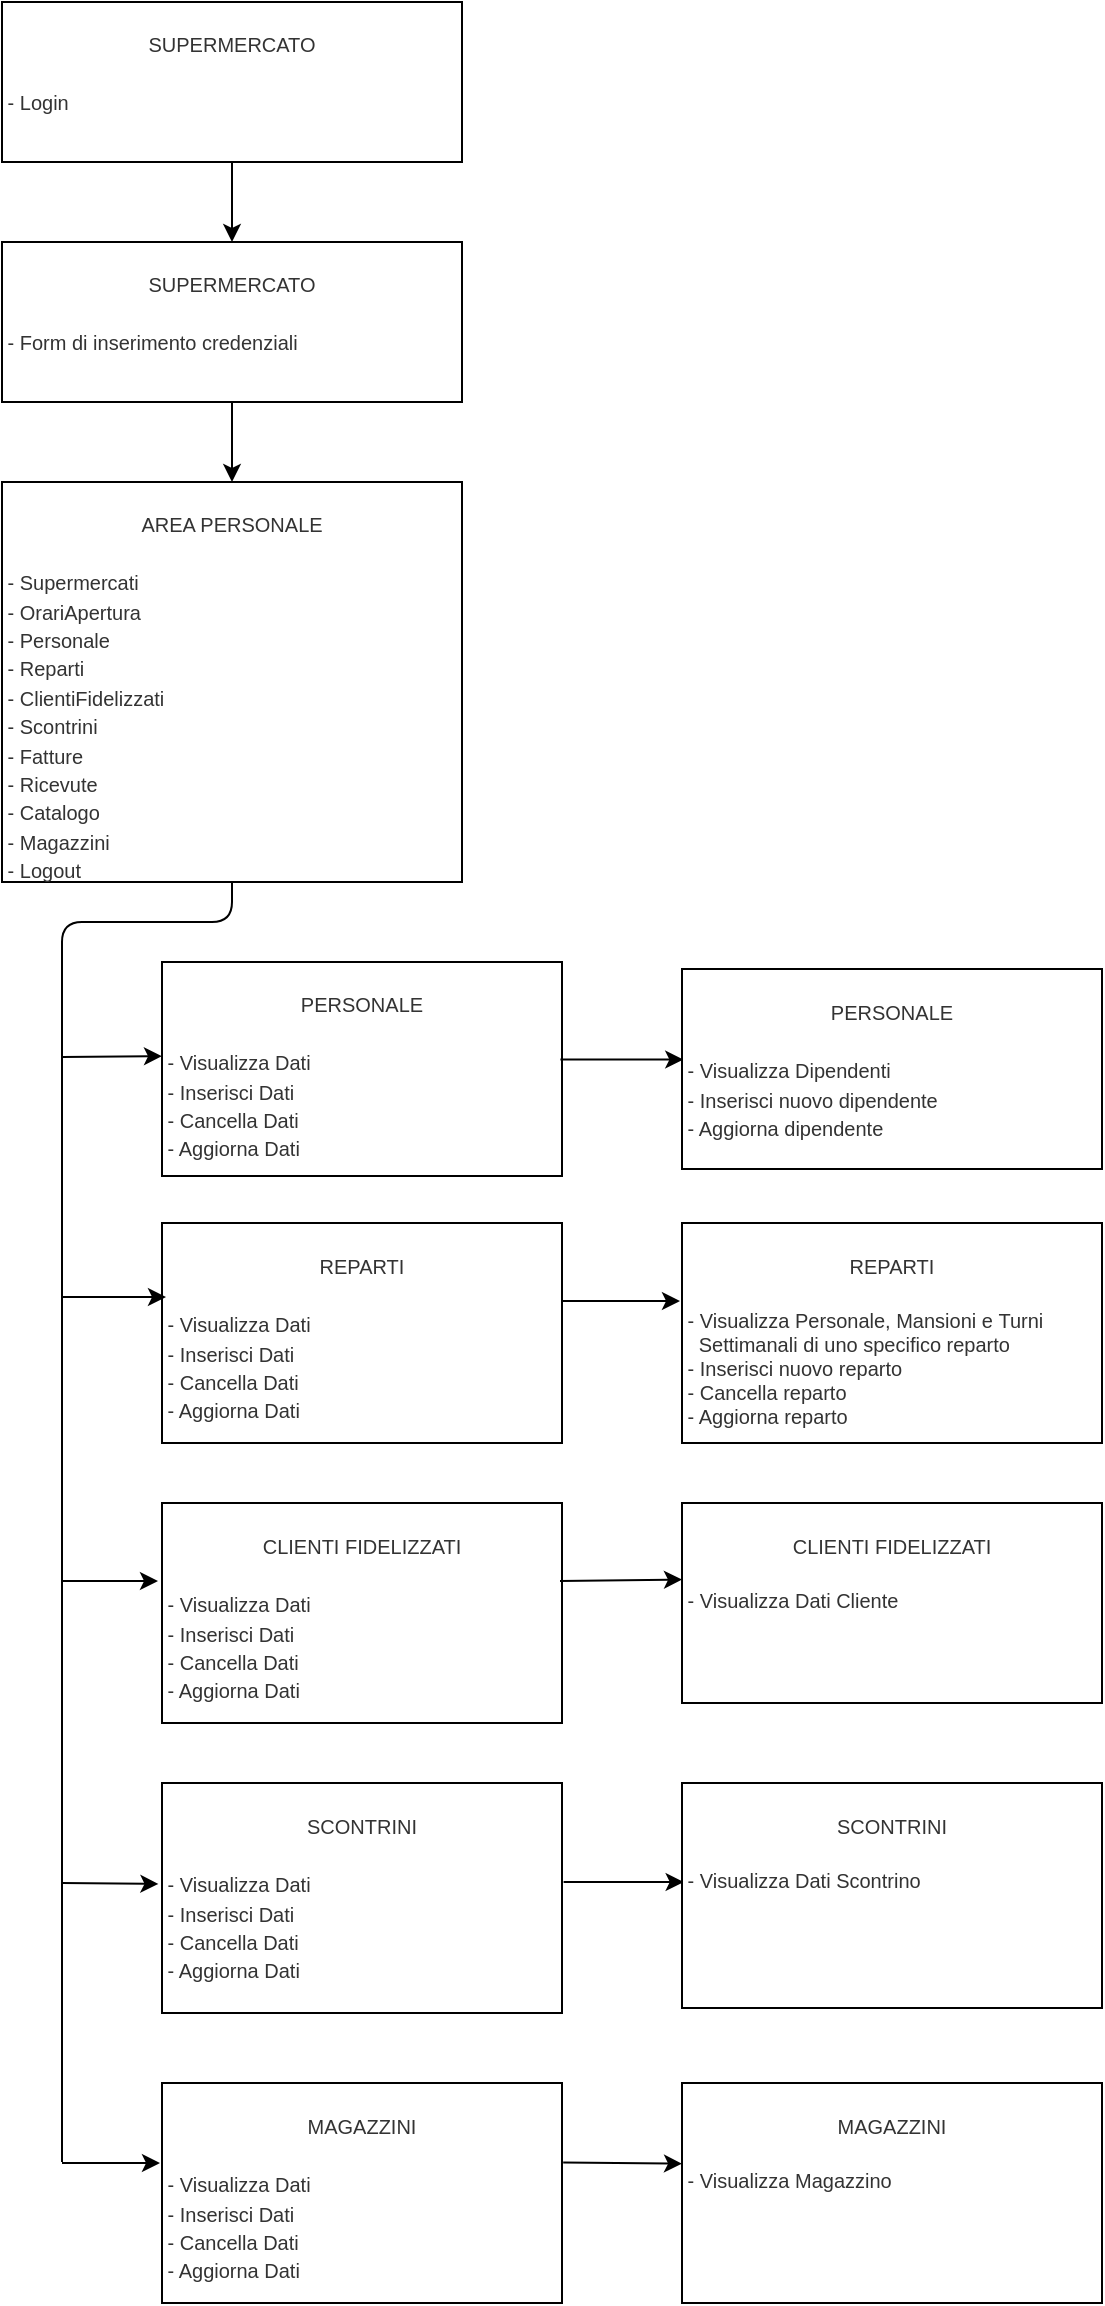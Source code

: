 <mxfile version="13.4.8" type="device"><diagram id="sx3m1K9SsITiOPEj0ue2" name="Page-1"><mxGraphModel dx="1174" dy="810" grid="1" gridSize="10" guides="1" tooltips="1" connect="1" arrows="1" fold="1" page="1" pageScale="1" pageWidth="827" pageHeight="1169" math="0" shadow="0"><root><mxCell id="0"/><mxCell id="1" parent="0"/><mxCell id="GY5jDunjSWBCKQXNXPcS-1" value="&lt;div style=&quot;text-align: center&quot;&gt;&lt;span style=&quot;font-size: 10px&quot;&gt;&lt;br&gt;&lt;/span&gt;&lt;/div&gt;&lt;div style=&quot;text-align: center&quot;&gt;&lt;span style=&quot;font-size: 10px&quot;&gt;SUPERMERCATO&lt;/span&gt;&lt;/div&gt;&lt;font style=&quot;font-size: 10px&quot;&gt;&lt;br&gt;&amp;nbsp;- Login&lt;/font&gt;" style="text;html=1;overflow=fill;strokeWidth=1;fontColor=#333333;strokeColor=#000000;fillColor=#FFFFFF;" parent="1" vertex="1"><mxGeometry x="60" y="10" width="230" height="80" as="geometry"/></mxCell><mxCell id="GY5jDunjSWBCKQXNXPcS-2" value="" style="endArrow=classic;html=1;entryX=0.5;entryY=0;entryDx=0;entryDy=0;" parent="1" target="GY5jDunjSWBCKQXNXPcS-40" edge="1"><mxGeometry width="50" height="50" relative="1" as="geometry"><mxPoint x="175" y="90" as="sourcePoint"/><mxPoint x="174.5" y="110" as="targetPoint"/></mxGeometry></mxCell><mxCell id="GY5jDunjSWBCKQXNXPcS-40" value="&lt;div style=&quot;text-align: center&quot;&gt;&lt;span style=&quot;font-size: 10px&quot;&gt;&lt;br&gt;&lt;/span&gt;&lt;/div&gt;&lt;div style=&quot;text-align: center&quot;&gt;&lt;span style=&quot;font-size: 10px&quot;&gt;SUPERMERCATO&lt;/span&gt;&lt;/div&gt;&lt;font style=&quot;font-size: 10px&quot;&gt;&lt;br&gt;&amp;nbsp;- Form di inserimento credenziali&lt;/font&gt;" style="text;html=1;overflow=fill;fontColor=#333333;strokeColor=#000000;fillColor=#FFFFFF;" parent="1" vertex="1"><mxGeometry x="60" y="130" width="230" height="80" as="geometry"/></mxCell><mxCell id="GY5jDunjSWBCKQXNXPcS-41" value="" style="endArrow=classic;html=1;exitX=0.5;exitY=1;exitDx=0;exitDy=0;entryX=0.5;entryY=0;entryDx=0;entryDy=0;" parent="1" source="GY5jDunjSWBCKQXNXPcS-40" target="GY5jDunjSWBCKQXNXPcS-42" edge="1"><mxGeometry width="50" height="50" relative="1" as="geometry"><mxPoint x="360" y="260" as="sourcePoint"/><mxPoint x="175" y="200" as="targetPoint"/></mxGeometry></mxCell><mxCell id="GY5jDunjSWBCKQXNXPcS-42" value="&lt;div style=&quot;text-align: center&quot;&gt;&lt;span style=&quot;font-size: 10px&quot;&gt;&lt;br&gt;&lt;/span&gt;&lt;/div&gt;&lt;div style=&quot;text-align: center&quot;&gt;&lt;span style=&quot;font-size: 10px&quot;&gt;AREA PERSONALE&lt;/span&gt;&lt;/div&gt;&lt;font style=&quot;font-size: 10px&quot;&gt;&lt;br&gt;&amp;nbsp;-&amp;nbsp;&lt;/font&gt;&lt;font size=&quot;1&quot;&gt;Supermercati&lt;br&gt;&lt;/font&gt;&lt;div&gt;&lt;font size=&quot;1&quot;&gt;&amp;nbsp;- OrariApertura&lt;/font&gt;&lt;/div&gt;&lt;div&gt;&lt;font size=&quot;1&quot;&gt;&amp;nbsp;- Personale&lt;/font&gt;&lt;/div&gt;&lt;div&gt;&lt;font size=&quot;1&quot;&gt;&amp;nbsp;- Reparti&lt;/font&gt;&lt;/div&gt;&lt;div&gt;&lt;font size=&quot;1&quot;&gt;&amp;nbsp;- ClientiFidelizzati&lt;/font&gt;&lt;/div&gt;&lt;div&gt;&lt;font size=&quot;1&quot;&gt;&amp;nbsp;- Scontrini&lt;/font&gt;&lt;/div&gt;&lt;div&gt;&lt;font size=&quot;1&quot;&gt;&amp;nbsp;- Fatture&lt;/font&gt;&lt;/div&gt;&lt;div&gt;&lt;font size=&quot;1&quot;&gt;&amp;nbsp;- Ricevute&lt;/font&gt;&lt;/div&gt;&lt;div&gt;&lt;font size=&quot;1&quot;&gt;&amp;nbsp;- Catalogo&lt;/font&gt;&lt;/div&gt;&lt;div&gt;&lt;font size=&quot;1&quot;&gt;&amp;nbsp;- Magazzini&lt;/font&gt;&lt;/div&gt;&lt;div&gt;&lt;font size=&quot;1&quot;&gt;&amp;nbsp;- Logout&lt;/font&gt;&lt;/div&gt;" style="text;html=1;overflow=fill;fontColor=#333333;strokeColor=#000000;fillColor=#FFFFFF;" parent="1" vertex="1"><mxGeometry x="60" y="250" width="230" height="200" as="geometry"/></mxCell><mxCell id="GY5jDunjSWBCKQXNXPcS-44" value="" style="endArrow=none;html=1;entryX=0.5;entryY=1;entryDx=0;entryDy=0;" parent="1" target="GY5jDunjSWBCKQXNXPcS-42" edge="1"><mxGeometry width="50" height="50" relative="1" as="geometry"><mxPoint x="90" y="1090" as="sourcePoint"/><mxPoint x="360" y="320" as="targetPoint"/><Array as="points"><mxPoint x="90" y="470"/><mxPoint x="175" y="470"/></Array></mxGeometry></mxCell><mxCell id="GY5jDunjSWBCKQXNXPcS-45" value="&lt;div style=&quot;text-align: center&quot;&gt;&lt;span style=&quot;font-size: 10px&quot;&gt;&lt;br&gt;&lt;/span&gt;&lt;/div&gt;&lt;div style=&quot;text-align: center&quot;&gt;&lt;span style=&quot;font-size: 10px&quot;&gt;PERSONALE&lt;/span&gt;&lt;/div&gt;&lt;font style=&quot;font-size: 10px&quot;&gt;&lt;br&gt;&amp;nbsp;- Visualizza Dati&lt;br&gt;&amp;nbsp;- Inserisci Dati&lt;br&gt;&amp;nbsp;- Cancella Dati&lt;br&gt;&amp;nbsp;- Aggiorna Dati&lt;/font&gt;" style="text;html=1;overflow=fill;fontColor=#333333;strokeColor=#000000;fillColor=#FFFFFF;" parent="1" vertex="1"><mxGeometry x="140" y="490" width="200" height="107" as="geometry"/></mxCell><mxCell id="GY5jDunjSWBCKQXNXPcS-46" value="&lt;div style=&quot;text-align: center&quot;&gt;&lt;span style=&quot;font-size: 10px&quot;&gt;&lt;br&gt;&lt;/span&gt;&lt;/div&gt;&lt;div style=&quot;text-align: center&quot;&gt;&lt;span style=&quot;font-size: 10px&quot;&gt;REPARTI&lt;/span&gt;&lt;/div&gt;&lt;font style=&quot;font-size: 10px&quot;&gt;&lt;br style=&quot;color: rgb(51 , 51 , 51)&quot;&gt;&lt;span style=&quot;color: rgb(51 , 51 , 51)&quot;&gt;&amp;nbsp;- Visualizza Dati&lt;/span&gt;&lt;br style=&quot;color: rgb(51 , 51 , 51)&quot;&gt;&lt;span style=&quot;color: rgb(51 , 51 , 51)&quot;&gt;&amp;nbsp;- Inserisci Dati&lt;/span&gt;&lt;br style=&quot;color: rgb(51 , 51 , 51)&quot;&gt;&lt;span style=&quot;color: rgb(51 , 51 , 51)&quot;&gt;&amp;nbsp;- Cancella Dati&lt;/span&gt;&lt;br style=&quot;color: rgb(51 , 51 , 51)&quot;&gt;&lt;span style=&quot;color: rgb(51 , 51 , 51)&quot;&gt;&amp;nbsp;- Aggiorna Dati&lt;/span&gt;&lt;/font&gt;" style="text;html=1;overflow=fill;fontColor=#333333;strokeColor=#000000;fillColor=#FFFFFF;" parent="1" vertex="1"><mxGeometry x="140" y="620.5" width="200" height="110" as="geometry"/></mxCell><mxCell id="GY5jDunjSWBCKQXNXPcS-47" value="&lt;div style=&quot;text-align: center&quot;&gt;&lt;span style=&quot;font-size: 10px&quot;&gt;&lt;br&gt;&lt;/span&gt;&lt;/div&gt;&lt;div style=&quot;text-align: center&quot;&gt;&lt;span style=&quot;font-size: 10px&quot;&gt;CLIENTI FIDELIZZATI&lt;/span&gt;&lt;/div&gt;&lt;font style=&quot;font-size: 10px&quot;&gt;&lt;br style=&quot;color: rgb(51 , 51 , 51)&quot;&gt;&lt;span style=&quot;color: rgb(51 , 51 , 51)&quot;&gt;&amp;nbsp;- Visualizza Dati&lt;/span&gt;&lt;br style=&quot;color: rgb(51 , 51 , 51)&quot;&gt;&lt;span style=&quot;color: rgb(51 , 51 , 51)&quot;&gt;&amp;nbsp;- Inserisci Dati&lt;/span&gt;&lt;br style=&quot;color: rgb(51 , 51 , 51)&quot;&gt;&lt;span style=&quot;color: rgb(51 , 51 , 51)&quot;&gt;&amp;nbsp;- Cancella Dati&lt;/span&gt;&lt;br style=&quot;color: rgb(51 , 51 , 51)&quot;&gt;&lt;span style=&quot;color: rgb(51 , 51 , 51)&quot;&gt;&amp;nbsp;- Aggiorna Dati&lt;/span&gt;&lt;/font&gt;" style="text;html=1;overflow=fill;fontColor=#333333;strokeColor=#000000;fillColor=#FFFFFF;" parent="1" vertex="1"><mxGeometry x="140" y="760.5" width="200" height="110" as="geometry"/></mxCell><mxCell id="GY5jDunjSWBCKQXNXPcS-48" value="&lt;div style=&quot;text-align: center&quot;&gt;&lt;span style=&quot;font-size: 10px&quot;&gt;&lt;br&gt;&lt;/span&gt;&lt;/div&gt;&lt;div style=&quot;text-align: center&quot;&gt;&lt;span style=&quot;font-size: 10px&quot;&gt;SCONTRINI&lt;/span&gt;&lt;/div&gt;&lt;font style=&quot;font-size: 10px&quot;&gt;&lt;br style=&quot;color: rgb(51 , 51 , 51)&quot;&gt;&lt;span style=&quot;color: rgb(51 , 51 , 51)&quot;&gt;&amp;nbsp;- Visualizza Dati&lt;/span&gt;&lt;br style=&quot;color: rgb(51 , 51 , 51)&quot;&gt;&lt;span style=&quot;color: rgb(51 , 51 , 51)&quot;&gt;&amp;nbsp;- Inserisci Dati&lt;/span&gt;&lt;br style=&quot;color: rgb(51 , 51 , 51)&quot;&gt;&lt;span style=&quot;color: rgb(51 , 51 , 51)&quot;&gt;&amp;nbsp;- Cancella Dati&lt;/span&gt;&lt;br style=&quot;color: rgb(51 , 51 , 51)&quot;&gt;&lt;span style=&quot;color: rgb(51 , 51 , 51)&quot;&gt;&amp;nbsp;- Aggiorna Dati&lt;/span&gt;&lt;/font&gt;" style="text;html=1;overflow=fill;fontColor=#333333;strokeColor=#000000;fillColor=#FFFFFF;" parent="1" vertex="1"><mxGeometry x="140" y="900.5" width="200" height="115" as="geometry"/></mxCell><mxCell id="GY5jDunjSWBCKQXNXPcS-49" value="&lt;div style=&quot;text-align: center&quot;&gt;&lt;span style=&quot;font-size: 10px&quot;&gt;&lt;br&gt;&lt;/span&gt;&lt;/div&gt;&lt;div style=&quot;text-align: center&quot;&gt;&lt;span style=&quot;font-size: 10px&quot;&gt;MAGAZZINI&lt;/span&gt;&lt;/div&gt;&lt;font style=&quot;font-size: 10px&quot;&gt;&lt;br style=&quot;color: rgb(51 , 51 , 51)&quot;&gt;&lt;span style=&quot;color: rgb(51 , 51 , 51)&quot;&gt;&amp;nbsp;- Visualizza Dati&lt;/span&gt;&lt;br style=&quot;color: rgb(51 , 51 , 51)&quot;&gt;&lt;span style=&quot;color: rgb(51 , 51 , 51)&quot;&gt;&amp;nbsp;- Inserisci Dati&lt;/span&gt;&lt;br style=&quot;color: rgb(51 , 51 , 51)&quot;&gt;&lt;span style=&quot;color: rgb(51 , 51 , 51)&quot;&gt;&amp;nbsp;- Cancella Dati&lt;/span&gt;&lt;br style=&quot;color: rgb(51 , 51 , 51)&quot;&gt;&lt;span style=&quot;color: rgb(51 , 51 , 51)&quot;&gt;&amp;nbsp;- Aggiorna Dati&lt;/span&gt;&lt;/font&gt;" style="text;html=1;overflow=fill;fontColor=#333333;strokeColor=#000000;fillColor=#FFFFFF;" parent="1" vertex="1"><mxGeometry x="140" y="1050.5" width="200" height="110" as="geometry"/></mxCell><mxCell id="GY5jDunjSWBCKQXNXPcS-50" value="" style="endArrow=classic;html=1;entryX=0;entryY=0.44;entryDx=0;entryDy=0;entryPerimeter=0;" parent="1" target="GY5jDunjSWBCKQXNXPcS-45" edge="1"><mxGeometry width="50" height="50" relative="1" as="geometry"><mxPoint x="90" y="537.5" as="sourcePoint"/><mxPoint x="380" y="690.5" as="targetPoint"/></mxGeometry></mxCell><mxCell id="GY5jDunjSWBCKQXNXPcS-51" value="" style="endArrow=classic;html=1;" parent="1" edge="1"><mxGeometry width="50" height="50" relative="1" as="geometry"><mxPoint x="90" y="657.5" as="sourcePoint"/><mxPoint x="142" y="657.5" as="targetPoint"/></mxGeometry></mxCell><mxCell id="GY5jDunjSWBCKQXNXPcS-52" value="" style="endArrow=classic;html=1;" parent="1" edge="1"><mxGeometry width="50" height="50" relative="1" as="geometry"><mxPoint x="90" y="1090.5" as="sourcePoint"/><mxPoint x="139" y="1090.5" as="targetPoint"/></mxGeometry></mxCell><mxCell id="GY5jDunjSWBCKQXNXPcS-53" value="" style="endArrow=classic;html=1;entryX=-0.009;entryY=0.439;entryDx=0;entryDy=0;entryPerimeter=0;" parent="1" target="GY5jDunjSWBCKQXNXPcS-48" edge="1"><mxGeometry width="50" height="50" relative="1" as="geometry"><mxPoint x="90" y="950.5" as="sourcePoint"/><mxPoint x="310" y="873" as="targetPoint"/></mxGeometry></mxCell><mxCell id="GY5jDunjSWBCKQXNXPcS-54" value="" style="endArrow=classic;html=1;" parent="1" edge="1"><mxGeometry width="50" height="50" relative="1" as="geometry"><mxPoint x="90" y="799.5" as="sourcePoint"/><mxPoint x="138" y="799.5" as="targetPoint"/></mxGeometry></mxCell><mxCell id="GY5jDunjSWBCKQXNXPcS-55" value="" style="endArrow=classic;html=1;exitX=0.996;exitY=0.456;exitDx=0;exitDy=0;exitPerimeter=0;entryX=0.003;entryY=0.453;entryDx=0;entryDy=0;entryPerimeter=0;" parent="1" source="GY5jDunjSWBCKQXNXPcS-45" target="GY5jDunjSWBCKQXNXPcS-56" edge="1"><mxGeometry width="50" height="50" relative="1" as="geometry"><mxPoint x="400" y="710.5" as="sourcePoint"/><mxPoint x="400" y="543.5" as="targetPoint"/></mxGeometry></mxCell><mxCell id="GY5jDunjSWBCKQXNXPcS-56" value="&lt;div style=&quot;text-align: center&quot;&gt;&lt;span style=&quot;font-size: 10px&quot;&gt;&lt;br&gt;&lt;/span&gt;&lt;/div&gt;&lt;div style=&quot;text-align: center&quot;&gt;&lt;span style=&quot;font-size: 10px&quot;&gt;PERSONALE&lt;/span&gt;&lt;/div&gt;&lt;font style=&quot;font-size: 10px&quot;&gt;&lt;br&gt;&amp;nbsp;- Visualizza Dipendenti&lt;br&gt;&amp;nbsp;- Inserisci nuovo dipendente&lt;br&gt;&amp;nbsp;- Aggiorna dipendente&lt;br&gt;&lt;/font&gt;" style="text;html=1;overflow=fill;fontColor=#333333;strokeColor=#000000;fillColor=#FFFFFF;" parent="1" vertex="1"><mxGeometry x="400" y="493.5" width="210" height="100" as="geometry"/></mxCell><mxCell id="GY5jDunjSWBCKQXNXPcS-57" value="" style="endArrow=classic;html=1;" parent="1" edge="1"><mxGeometry width="50" height="50" relative="1" as="geometry"><mxPoint x="340" y="659.5" as="sourcePoint"/><mxPoint x="399" y="659.5" as="targetPoint"/></mxGeometry></mxCell><mxCell id="GY5jDunjSWBCKQXNXPcS-58" value="&lt;div style=&quot;text-align: center&quot;&gt;&lt;span style=&quot;font-size: 10px&quot;&gt;&lt;br&gt;&lt;/span&gt;&lt;/div&gt;&lt;div style=&quot;text-align: center&quot;&gt;&lt;span style=&quot;font-size: 10px&quot;&gt;REPARTI&lt;/span&gt;&lt;/div&gt;&lt;font&gt;&lt;div&gt;&lt;font size=&quot;1&quot;&gt;&lt;br&gt;&lt;/font&gt;&lt;/div&gt;&lt;font size=&quot;1&quot;&gt;&lt;div&gt;&amp;nbsp;- Visualizza Personale, Mansioni e&amp;nbsp;Turni&amp;nbsp;&lt;/div&gt;&lt;div&gt;&amp;nbsp; &amp;nbsp;Settimanali di uno specifico reparto&lt;/div&gt;&lt;/font&gt;&lt;font size=&quot;1&quot;&gt;&lt;div&gt;&amp;nbsp;- Inserisci nuovo reparto&lt;/div&gt;&lt;/font&gt;&lt;font size=&quot;1&quot;&gt;&lt;div&gt;&amp;nbsp;- Cancella reparto&lt;/div&gt;&lt;/font&gt;&lt;font size=&quot;1&quot;&gt;&lt;div&gt;&amp;nbsp;- Aggiorna reparto&lt;/div&gt;&lt;/font&gt;&lt;/font&gt;" style="text;html=1;overflow=fill;fontColor=#333333;strokeColor=#000000;fillColor=#FFFFFF;align=left;" parent="1" vertex="1"><mxGeometry x="400" y="620.5" width="210" height="110" as="geometry"/></mxCell><mxCell id="GY5jDunjSWBCKQXNXPcS-59" value="" style="endArrow=classic;html=1;entryX=0;entryY=0.383;entryDx=0;entryDy=0;entryPerimeter=0;" parent="1" target="GY5jDunjSWBCKQXNXPcS-60" edge="1"><mxGeometry width="50" height="50" relative="1" as="geometry"><mxPoint x="339" y="799.5" as="sourcePoint"/><mxPoint x="399" y="790.5" as="targetPoint"/></mxGeometry></mxCell><mxCell id="GY5jDunjSWBCKQXNXPcS-60" value="&lt;font style=&quot;font-size: 10px&quot;&gt;&lt;br&gt;CLIENTI FIDELIZZATI&lt;br&gt;&lt;/font&gt;&lt;br&gt;&lt;div style=&quot;text-align: left ; font-size: 10px&quot;&gt;&amp;nbsp;- Visualizza Dati Cliente&lt;/div&gt;" style="text;html=1;overflow=fill;align=center;fontColor=#333333;strokeColor=#000000;fillColor=#FFFFFF;" parent="1" vertex="1"><mxGeometry x="400" y="760.5" width="210" height="100" as="geometry"/></mxCell><mxCell id="GY5jDunjSWBCKQXNXPcS-61" value="" style="endArrow=classic;html=1;exitX=1.004;exitY=0.43;exitDx=0;exitDy=0;exitPerimeter=0;entryX=0.004;entryY=0.44;entryDx=0;entryDy=0;entryPerimeter=0;" parent="1" source="GY5jDunjSWBCKQXNXPcS-48" target="GY5jDunjSWBCKQXNXPcS-62" edge="1"><mxGeometry width="50" height="50" relative="1" as="geometry"><mxPoint x="370" y="983" as="sourcePoint"/><mxPoint x="380" y="952" as="targetPoint"/></mxGeometry></mxCell><mxCell id="GY5jDunjSWBCKQXNXPcS-62" value="&lt;font style=&quot;font-size: 10px&quot;&gt;&lt;br&gt;SCONTRINI&lt;br&gt;&lt;/font&gt;&lt;font size=&quot;1&quot;&gt;&lt;br&gt;&lt;div style=&quot;text-align: left&quot;&gt;&amp;nbsp;- Visualizza Dati Scontrino&lt;/div&gt;&lt;/font&gt;" style="text;html=1;overflow=fill;align=center;fontColor=#333333;strokeColor=#000000;fillColor=#FFFFFF;" parent="1" vertex="1"><mxGeometry x="400" y="900.5" width="210" height="112.5" as="geometry"/></mxCell><mxCell id="GY5jDunjSWBCKQXNXPcS-63" value="" style="endArrow=classic;html=1;exitX=1.003;exitY=0.361;exitDx=0;exitDy=0;exitPerimeter=0;entryX=0;entryY=0.367;entryDx=0;entryDy=0;entryPerimeter=0;" parent="1" source="GY5jDunjSWBCKQXNXPcS-49" target="GY5jDunjSWBCKQXNXPcS-64" edge="1"><mxGeometry width="50" height="50" relative="1" as="geometry"><mxPoint x="331" y="1092.5" as="sourcePoint"/><mxPoint x="401" y="1096.5" as="targetPoint"/></mxGeometry></mxCell><mxCell id="GY5jDunjSWBCKQXNXPcS-64" value="&lt;font size=&quot;1&quot;&gt;&lt;br&gt;MAGAZZINI&lt;br&gt;&lt;/font&gt;&lt;br&gt;&lt;div style=&quot;text-align: left ; font-size: 10px&quot;&gt;&amp;nbsp;- Visualizza Magazzino&lt;/div&gt;" style="text;html=1;overflow=fill;align=center;fontColor=#333333;strokeColor=#000000;fillColor=#FFFFFF;" parent="1" vertex="1"><mxGeometry x="400" y="1050.5" width="210" height="110" as="geometry"/></mxCell></root></mxGraphModel></diagram></mxfile>